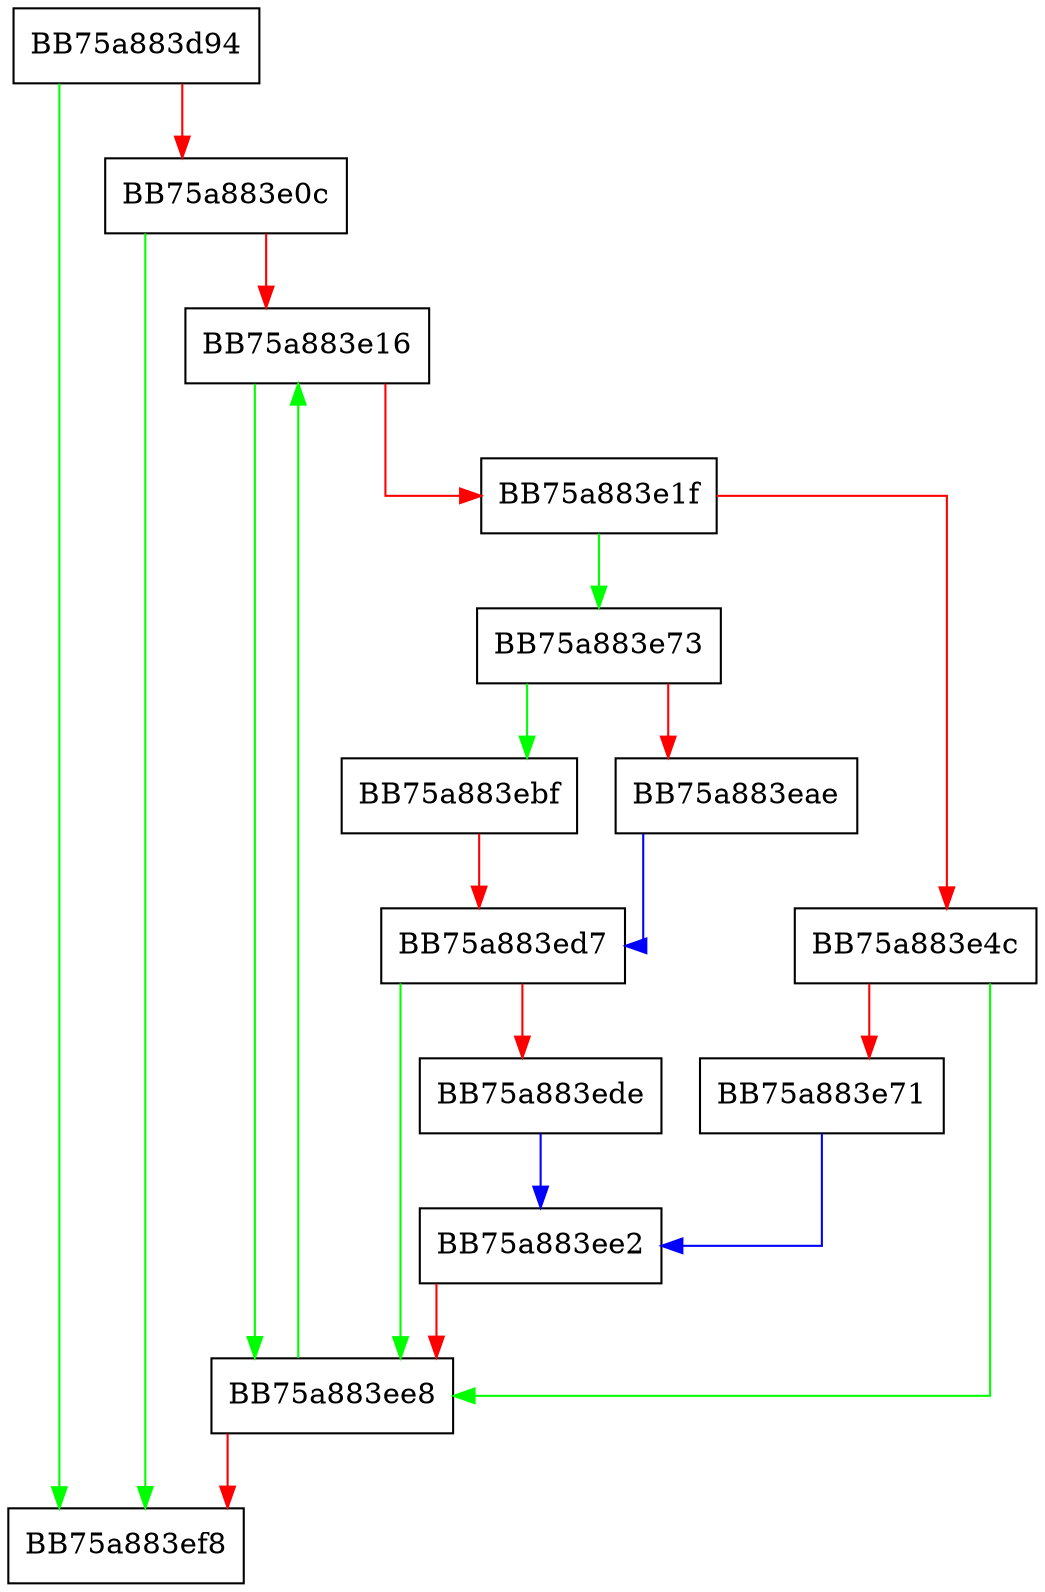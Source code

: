 digraph LogDeviceCharacteristics {
  node [shape="box"];
  graph [splines=ortho];
  BB75a883d94 -> BB75a883ef8 [color="green"];
  BB75a883d94 -> BB75a883e0c [color="red"];
  BB75a883e0c -> BB75a883ef8 [color="green"];
  BB75a883e0c -> BB75a883e16 [color="red"];
  BB75a883e16 -> BB75a883ee8 [color="green"];
  BB75a883e16 -> BB75a883e1f [color="red"];
  BB75a883e1f -> BB75a883e73 [color="green"];
  BB75a883e1f -> BB75a883e4c [color="red"];
  BB75a883e4c -> BB75a883ee8 [color="green"];
  BB75a883e4c -> BB75a883e71 [color="red"];
  BB75a883e71 -> BB75a883ee2 [color="blue"];
  BB75a883e73 -> BB75a883ebf [color="green"];
  BB75a883e73 -> BB75a883eae [color="red"];
  BB75a883eae -> BB75a883ed7 [color="blue"];
  BB75a883ebf -> BB75a883ed7 [color="red"];
  BB75a883ed7 -> BB75a883ee8 [color="green"];
  BB75a883ed7 -> BB75a883ede [color="red"];
  BB75a883ede -> BB75a883ee2 [color="blue"];
  BB75a883ee2 -> BB75a883ee8 [color="red"];
  BB75a883ee8 -> BB75a883e16 [color="green"];
  BB75a883ee8 -> BB75a883ef8 [color="red"];
}